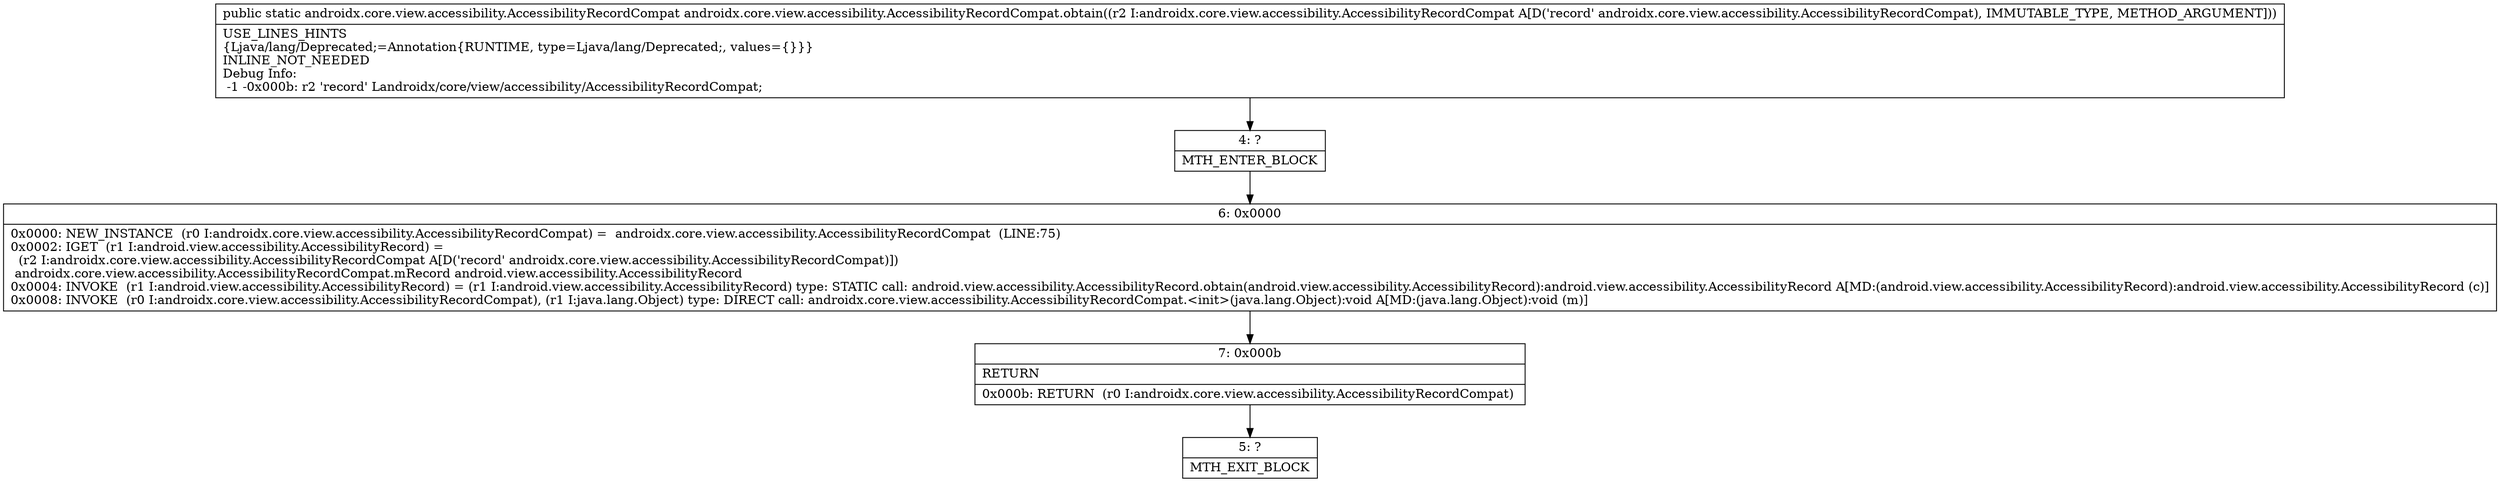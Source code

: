 digraph "CFG forandroidx.core.view.accessibility.AccessibilityRecordCompat.obtain(Landroidx\/core\/view\/accessibility\/AccessibilityRecordCompat;)Landroidx\/core\/view\/accessibility\/AccessibilityRecordCompat;" {
Node_4 [shape=record,label="{4\:\ ?|MTH_ENTER_BLOCK\l}"];
Node_6 [shape=record,label="{6\:\ 0x0000|0x0000: NEW_INSTANCE  (r0 I:androidx.core.view.accessibility.AccessibilityRecordCompat) =  androidx.core.view.accessibility.AccessibilityRecordCompat  (LINE:75)\l0x0002: IGET  (r1 I:android.view.accessibility.AccessibilityRecord) = \l  (r2 I:androidx.core.view.accessibility.AccessibilityRecordCompat A[D('record' androidx.core.view.accessibility.AccessibilityRecordCompat)])\l androidx.core.view.accessibility.AccessibilityRecordCompat.mRecord android.view.accessibility.AccessibilityRecord \l0x0004: INVOKE  (r1 I:android.view.accessibility.AccessibilityRecord) = (r1 I:android.view.accessibility.AccessibilityRecord) type: STATIC call: android.view.accessibility.AccessibilityRecord.obtain(android.view.accessibility.AccessibilityRecord):android.view.accessibility.AccessibilityRecord A[MD:(android.view.accessibility.AccessibilityRecord):android.view.accessibility.AccessibilityRecord (c)]\l0x0008: INVOKE  (r0 I:androidx.core.view.accessibility.AccessibilityRecordCompat), (r1 I:java.lang.Object) type: DIRECT call: androidx.core.view.accessibility.AccessibilityRecordCompat.\<init\>(java.lang.Object):void A[MD:(java.lang.Object):void (m)]\l}"];
Node_7 [shape=record,label="{7\:\ 0x000b|RETURN\l|0x000b: RETURN  (r0 I:androidx.core.view.accessibility.AccessibilityRecordCompat) \l}"];
Node_5 [shape=record,label="{5\:\ ?|MTH_EXIT_BLOCK\l}"];
MethodNode[shape=record,label="{public static androidx.core.view.accessibility.AccessibilityRecordCompat androidx.core.view.accessibility.AccessibilityRecordCompat.obtain((r2 I:androidx.core.view.accessibility.AccessibilityRecordCompat A[D('record' androidx.core.view.accessibility.AccessibilityRecordCompat), IMMUTABLE_TYPE, METHOD_ARGUMENT]))  | USE_LINES_HINTS\l\{Ljava\/lang\/Deprecated;=Annotation\{RUNTIME, type=Ljava\/lang\/Deprecated;, values=\{\}\}\}\lINLINE_NOT_NEEDED\lDebug Info:\l  \-1 \-0x000b: r2 'record' Landroidx\/core\/view\/accessibility\/AccessibilityRecordCompat;\l}"];
MethodNode -> Node_4;Node_4 -> Node_6;
Node_6 -> Node_7;
Node_7 -> Node_5;
}

